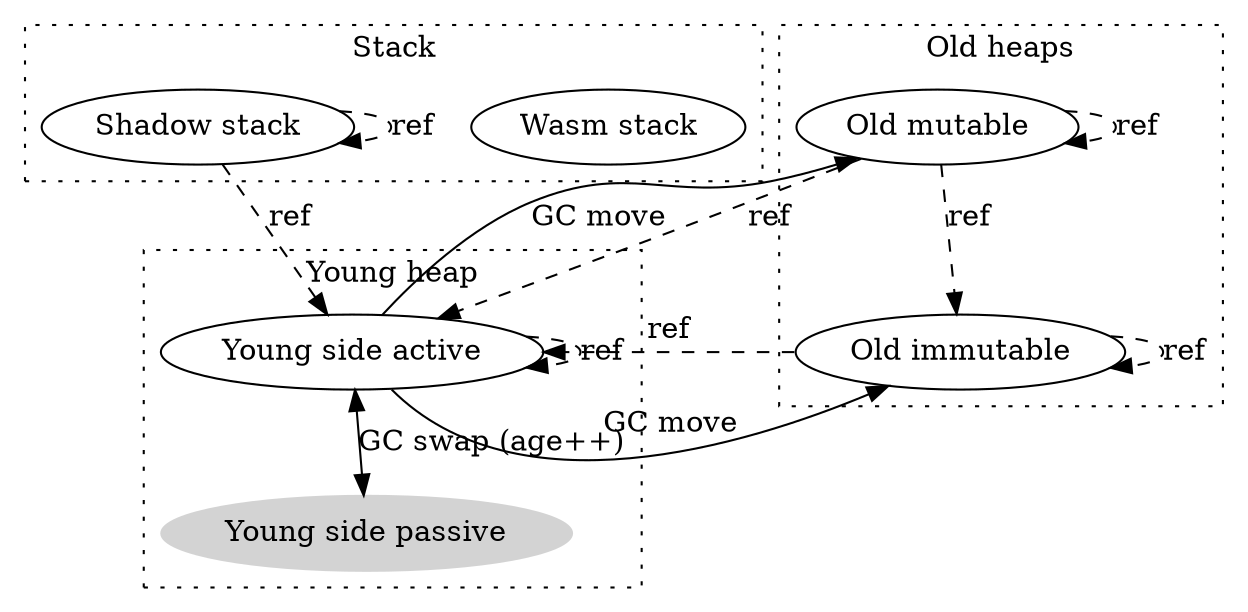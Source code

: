 digraph GC {

    subgraph cluster_stack {
        label="Stack";
        graph[style=dotted];
        stack_wasm [ label="Wasm stack" ];
        stack_shadow [ label="Shadow stack" ];
        stack_shadow -> stack_shadow [ style="dashed", label="ref" ]
    }

    subgraph cluster_heap_young {
        label="Young heap";
        graph[style=dotted];
        heap_young_active [ label="Young side active" ];
        heap_young_passive [ style="filled" color="lightgray", label="Young side passive" ];
        heap_young_active -> heap_young_passive [ dir="both", label="GC swap (age++)" ]
        heap_young_active -> heap_young_active [ style="dashed", label="ref" ]
    }

    subgraph cluster_heap_old {
        label="Old heaps";
        graph[style=dotted];
        heap_old_mut [ label="Old mutable" ];
        heap_old_immut [ label="Old immutable" ];
        heap_old_mut -> heap_old_mut [ style="dashed", label="ref" ]
        heap_old_immut -> heap_old_immut [ style="dashed", label="ref" ]
    }

    heap_young_active -> heap_old_mut [ label="GC move" ]
    heap_young_active:se -> heap_old_immut [ label="GC move" ]

    heap_old_mut -> heap_young_active [ style="dashed", label="ref" ]
    heap_old_immut -> heap_young_active [ style="dashed", label="ref" ]
    heap_old_mut -> heap_old_immut [ style="dashed", label="ref" ]
    stack_shadow -> heap_young_active [ style="dashed", label="ref" ]
}
